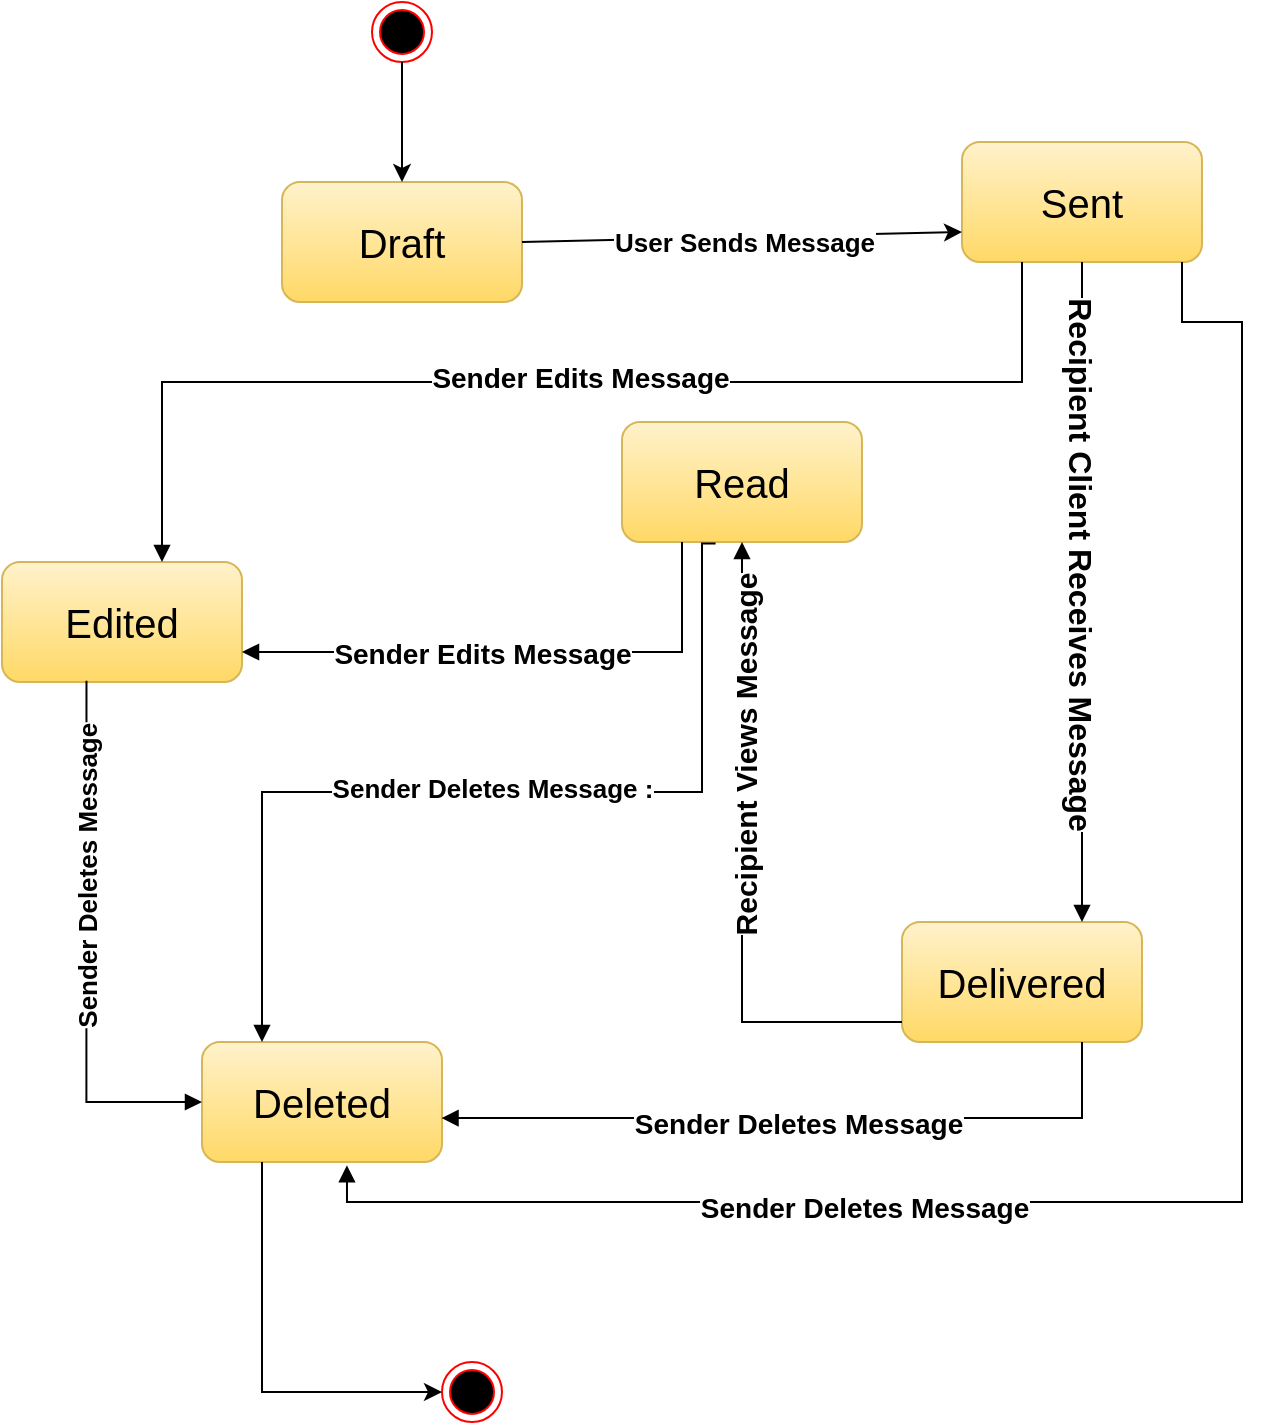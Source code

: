 <mxfile version="24.7.8" pages="3">
  <diagram id="hQALo9qd5UZZ_pnn8Rl8" name="Page-1">
    <mxGraphModel dx="1167" dy="699" grid="1" gridSize="10" guides="1" tooltips="1" connect="1" arrows="1" fold="1" page="1" pageScale="1" pageWidth="827" pageHeight="1169" math="0" shadow="0">
      <root>
        <mxCell id="0" />
        <mxCell id="1" parent="0" />
        <mxCell id="6cccSP1-q7xdnucY7174-1" value="" style="ellipse;html=1;shape=endState;fillColor=#000000;strokeColor=#ff0000;" vertex="1" parent="1">
          <mxGeometry x="390" y="810" width="30" height="30" as="geometry" />
        </mxCell>
        <mxCell id="6cccSP1-q7xdnucY7174-2" value="" style="ellipse;html=1;shape=endState;fillColor=#000000;strokeColor=#ff0000;" vertex="1" parent="1">
          <mxGeometry x="355" y="130" width="30" height="30" as="geometry" />
        </mxCell>
        <mxCell id="6cccSP1-q7xdnucY7174-10" value="&lt;span style=&quot;font-size: 20px;&quot;&gt;Sent&lt;/span&gt;" style="rounded=1;whiteSpace=wrap;html=1;fillColor=#fff2cc;strokeColor=#d6b656;gradientColor=#ffd966;" vertex="1" parent="1">
          <mxGeometry x="650" y="200" width="120" height="60" as="geometry" />
        </mxCell>
        <mxCell id="6cccSP1-q7xdnucY7174-11" value="&lt;span style=&quot;font-size: 20px;&quot;&gt;Read&lt;/span&gt;" style="rounded=1;whiteSpace=wrap;html=1;fillColor=#fff2cc;strokeColor=#d6b656;gradientColor=#ffd966;" vertex="1" parent="1">
          <mxGeometry x="480" y="340" width="120" height="60" as="geometry" />
        </mxCell>
        <mxCell id="6cccSP1-q7xdnucY7174-12" value="&lt;span style=&quot;font-size: 20px;&quot;&gt;Draft&lt;/span&gt;" style="rounded=1;whiteSpace=wrap;html=1;fillColor=#fff2cc;strokeColor=#d6b656;gradientColor=#ffd966;" vertex="1" parent="1">
          <mxGeometry x="310" y="220" width="120" height="60" as="geometry" />
        </mxCell>
        <mxCell id="6cccSP1-q7xdnucY7174-13" value="&lt;span style=&quot;font-size: 20px;&quot;&gt;Deleted&lt;/span&gt;" style="rounded=1;whiteSpace=wrap;html=1;fillColor=#fff2cc;strokeColor=#d6b656;gradientColor=#ffd966;" vertex="1" parent="1">
          <mxGeometry x="270" y="650" width="120" height="60" as="geometry" />
        </mxCell>
        <mxCell id="6cccSP1-q7xdnucY7174-14" value="&lt;span style=&quot;font-size: 20px;&quot;&gt;Edited&lt;/span&gt;" style="rounded=1;whiteSpace=wrap;html=1;fillColor=#fff2cc;strokeColor=#d6b656;gradientColor=#ffd966;" vertex="1" parent="1">
          <mxGeometry x="170" y="410" width="120" height="60" as="geometry" />
        </mxCell>
        <mxCell id="6cccSP1-q7xdnucY7174-15" value="&lt;span style=&quot;font-size: 20px;&quot;&gt;Delivered&lt;/span&gt;" style="rounded=1;whiteSpace=wrap;html=1;fillColor=#fff2cc;strokeColor=#d6b656;gradientColor=#ffd966;" vertex="1" parent="1">
          <mxGeometry x="620" y="590" width="120" height="60" as="geometry" />
        </mxCell>
        <mxCell id="6cccSP1-q7xdnucY7174-16" value="" style="endArrow=classic;html=1;rounded=0;exitX=0.5;exitY=1;exitDx=0;exitDy=0;" edge="1" parent="1" source="6cccSP1-q7xdnucY7174-2" target="6cccSP1-q7xdnucY7174-12">
          <mxGeometry width="50" height="50" relative="1" as="geometry">
            <mxPoint x="530" y="450" as="sourcePoint" />
            <mxPoint x="580" y="400" as="targetPoint" />
            <Array as="points" />
          </mxGeometry>
        </mxCell>
        <mxCell id="6cccSP1-q7xdnucY7174-17" value="" style="endArrow=classic;html=1;rounded=0;entryX=0;entryY=0.75;entryDx=0;entryDy=0;" edge="1" parent="1" target="6cccSP1-q7xdnucY7174-10">
          <mxGeometry width="50" height="50" relative="1" as="geometry">
            <mxPoint x="430" y="250" as="sourcePoint" />
            <mxPoint x="480" y="200" as="targetPoint" />
          </mxGeometry>
        </mxCell>
        <mxCell id="6cccSP1-q7xdnucY7174-18" value="&lt;font style=&quot;font-size: 13px;&quot;&gt;&lt;b&gt;User Sends Message&lt;/b&gt;&lt;/font&gt;" style="edgeLabel;html=1;align=center;verticalAlign=middle;resizable=0;points=[];" vertex="1" connectable="0" parent="6cccSP1-q7xdnucY7174-17">
          <mxGeometry x="-0.004" relative="1" as="geometry">
            <mxPoint x="1" y="2" as="offset" />
          </mxGeometry>
        </mxCell>
        <mxCell id="6cccSP1-q7xdnucY7174-20" value="dispatch" style="html=1;verticalAlign=middle;endArrow=block;curved=0;rounded=0;exitX=0.5;exitY=1;exitDx=0;exitDy=0;horizontal=0;" edge="1" parent="1" source="6cccSP1-q7xdnucY7174-10">
          <mxGeometry width="80" relative="1" as="geometry">
            <mxPoint x="700" y="320" as="sourcePoint" />
            <mxPoint x="710" y="590" as="targetPoint" />
          </mxGeometry>
        </mxCell>
        <mxCell id="6cccSP1-q7xdnucY7174-21" value="&lt;font style=&quot;font-size: 16px;&quot;&gt;&lt;b&gt;Recipient Client Receives Message&lt;/b&gt;&lt;/font&gt;" style="edgeLabel;html=1;align=center;verticalAlign=middle;resizable=0;points=[];rotation=90;" vertex="1" connectable="0" parent="6cccSP1-q7xdnucY7174-20">
          <mxGeometry x="0.063" y="-4" relative="1" as="geometry">
            <mxPoint x="4" y="-25" as="offset" />
          </mxGeometry>
        </mxCell>
        <mxCell id="6cccSP1-q7xdnucY7174-22" value="&lt;font style=&quot;font-size: 15px;&quot;&gt;&lt;b&gt;Recipient Views Message&lt;/b&gt;&lt;/font&gt;" style="html=1;verticalAlign=bottom;endArrow=block;rounded=0;edgeStyle=orthogonalEdgeStyle;horizontal=0;entryX=0.5;entryY=1;entryDx=0;entryDy=0;" edge="1" parent="1" target="6cccSP1-q7xdnucY7174-11">
          <mxGeometry x="0.316" y="-10" width="80" relative="1" as="geometry">
            <mxPoint x="620" y="640" as="sourcePoint" />
            <mxPoint x="540" y="420" as="targetPoint" />
            <Array as="points">
              <mxPoint x="540" y="640" />
            </Array>
            <mxPoint as="offset" />
          </mxGeometry>
        </mxCell>
        <mxCell id="6cccSP1-q7xdnucY7174-23" value="" style="html=1;verticalAlign=bottom;endArrow=block;rounded=0;edgeStyle=orthogonalEdgeStyle;exitX=0.25;exitY=1;exitDx=0;exitDy=0;" edge="1" parent="1" source="6cccSP1-q7xdnucY7174-10">
          <mxGeometry width="80" relative="1" as="geometry">
            <mxPoint x="690" y="341" as="sourcePoint" />
            <mxPoint x="250" y="410" as="targetPoint" />
            <Array as="points">
              <mxPoint x="680" y="320" />
              <mxPoint x="250" y="320" />
            </Array>
          </mxGeometry>
        </mxCell>
        <mxCell id="6cccSP1-q7xdnucY7174-25" value="&lt;font style=&quot;font-size: 14px;&quot;&gt;&lt;b&gt;Sender Edits Message&lt;/b&gt;&lt;/font&gt;" style="edgeLabel;html=1;align=center;verticalAlign=middle;resizable=0;points=[];" vertex="1" connectable="0" parent="6cccSP1-q7xdnucY7174-23">
          <mxGeometry x="-0.031" y="-2" relative="1" as="geometry">
            <mxPoint as="offset" />
          </mxGeometry>
        </mxCell>
        <mxCell id="6cccSP1-q7xdnucY7174-26" value="" style="html=1;verticalAlign=bottom;endArrow=block;rounded=0;entryX=1;entryY=0.75;entryDx=0;entryDy=0;edgeStyle=orthogonalEdgeStyle;exitX=0.25;exitY=1;exitDx=0;exitDy=0;" edge="1" parent="1" source="6cccSP1-q7xdnucY7174-11" target="6cccSP1-q7xdnucY7174-14">
          <mxGeometry width="80" relative="1" as="geometry">
            <mxPoint x="400" y="450" as="sourcePoint" />
            <mxPoint x="480" y="450" as="targetPoint" />
          </mxGeometry>
        </mxCell>
        <mxCell id="6cccSP1-q7xdnucY7174-27" value="&lt;font style=&quot;font-size: 14px;&quot;&gt;&lt;b&gt;Sender Edits Message&lt;/b&gt;&lt;/font&gt;" style="edgeLabel;html=1;align=center;verticalAlign=middle;resizable=0;points=[];" vertex="1" connectable="0" parent="6cccSP1-q7xdnucY7174-26">
          <mxGeometry x="0.021" y="1" relative="1" as="geometry">
            <mxPoint x="-15" as="offset" />
          </mxGeometry>
        </mxCell>
        <mxCell id="6cccSP1-q7xdnucY7174-28" value="" style="endArrow=block;endFill=1;html=1;edgeStyle=orthogonalEdgeStyle;align=left;verticalAlign=top;rounded=0;entryX=0.604;entryY=1.028;entryDx=0;entryDy=0;entryPerimeter=0;" edge="1" parent="1" target="6cccSP1-q7xdnucY7174-13">
          <mxGeometry x="-1" relative="1" as="geometry">
            <mxPoint x="760" y="260" as="sourcePoint" />
            <mxPoint x="680" y="500" as="targetPoint" />
            <Array as="points">
              <mxPoint x="760" y="260" />
              <mxPoint x="760" y="290" />
              <mxPoint x="790" y="290" />
              <mxPoint x="790" y="730" />
              <mxPoint x="342" y="730" />
            </Array>
          </mxGeometry>
        </mxCell>
        <mxCell id="6cccSP1-q7xdnucY7174-33" value="&lt;font style=&quot;font-size: 14px;&quot;&gt;&lt;b&gt;Sender Deletes Message&lt;/b&gt;&lt;/font&gt;" style="edgeLabel;html=1;align=center;verticalAlign=middle;resizable=0;points=[];" vertex="1" connectable="0" parent="6cccSP1-q7xdnucY7174-28">
          <mxGeometry x="0.427" y="3" relative="1" as="geometry">
            <mxPoint as="offset" />
          </mxGeometry>
        </mxCell>
        <mxCell id="6cccSP1-q7xdnucY7174-35" value="" style="html=1;verticalAlign=bottom;endArrow=block;rounded=0;entryX=0.998;entryY=0.634;entryDx=0;entryDy=0;entryPerimeter=0;edgeStyle=orthogonalEdgeStyle;exitX=0.75;exitY=1;exitDx=0;exitDy=0;" edge="1" parent="1" source="6cccSP1-q7xdnucY7174-15" target="6cccSP1-q7xdnucY7174-13">
          <mxGeometry width="80" relative="1" as="geometry">
            <mxPoint x="710" y="660" as="sourcePoint" />
            <mxPoint x="540" y="670" as="targetPoint" />
            <Array as="points">
              <mxPoint x="710" y="688" />
            </Array>
          </mxGeometry>
        </mxCell>
        <mxCell id="6cccSP1-q7xdnucY7174-36" value="&lt;font style=&quot;font-size: 14px;&quot;&gt;&lt;b&gt;Sender Deletes Message&lt;/b&gt;&lt;/font&gt;" style="edgeLabel;html=1;align=center;verticalAlign=middle;resizable=0;points=[];" vertex="1" connectable="0" parent="6cccSP1-q7xdnucY7174-35">
          <mxGeometry x="0.007" y="3" relative="1" as="geometry">
            <mxPoint as="offset" />
          </mxGeometry>
        </mxCell>
        <mxCell id="6cccSP1-q7xdnucY7174-37" value="" style="html=1;verticalAlign=bottom;endArrow=block;rounded=0;exitX=0.39;exitY=1.013;exitDx=0;exitDy=0;exitPerimeter=0;edgeStyle=orthogonalEdgeStyle;" edge="1" parent="1" source="6cccSP1-q7xdnucY7174-11" target="6cccSP1-q7xdnucY7174-13">
          <mxGeometry width="80" relative="1" as="geometry">
            <mxPoint x="380" y="580" as="sourcePoint" />
            <mxPoint x="460" y="580" as="targetPoint" />
            <Array as="points">
              <mxPoint x="520" y="401" />
              <mxPoint x="520" y="525" />
              <mxPoint x="300" y="525" />
            </Array>
          </mxGeometry>
        </mxCell>
        <mxCell id="6cccSP1-q7xdnucY7174-38" value="&lt;font style=&quot;font-size: 13px;&quot;&gt;&lt;b&gt;Sender Deletes Message :&lt;/b&gt;&lt;/font&gt;" style="edgeLabel;html=1;align=center;verticalAlign=middle;resizable=0;points=[];" vertex="1" connectable="0" parent="6cccSP1-q7xdnucY7174-37">
          <mxGeometry x="-0.006" y="-2" relative="1" as="geometry">
            <mxPoint as="offset" />
          </mxGeometry>
        </mxCell>
        <mxCell id="6cccSP1-q7xdnucY7174-39" value="&lt;font style=&quot;font-size: 13px;&quot;&gt;&lt;b&gt;Sender Deletes Message&lt;/b&gt;&lt;/font&gt;" style="html=1;verticalAlign=bottom;endArrow=block;rounded=0;exitX=0.352;exitY=0.99;exitDx=0;exitDy=0;exitPerimeter=0;entryX=0;entryY=0.5;entryDx=0;entryDy=0;edgeStyle=orthogonalEdgeStyle;horizontal=0;" edge="1" parent="1" source="6cccSP1-q7xdnucY7174-14" target="6cccSP1-q7xdnucY7174-13">
          <mxGeometry x="-0.251" y="8" width="80" relative="1" as="geometry">
            <mxPoint x="180" y="560" as="sourcePoint" />
            <mxPoint x="260" y="560" as="targetPoint" />
            <Array as="points">
              <mxPoint x="212" y="680" />
            </Array>
            <mxPoint as="offset" />
          </mxGeometry>
        </mxCell>
        <mxCell id="6cccSP1-q7xdnucY7174-40" value="" style="endArrow=classic;html=1;rounded=0;entryX=0;entryY=0.5;entryDx=0;entryDy=0;exitX=0.25;exitY=1;exitDx=0;exitDy=0;edgeStyle=orthogonalEdgeStyle;" edge="1" parent="1" source="6cccSP1-q7xdnucY7174-13" target="6cccSP1-q7xdnucY7174-1">
          <mxGeometry width="50" height="50" relative="1" as="geometry">
            <mxPoint x="340" y="800" as="sourcePoint" />
            <mxPoint x="390" y="750" as="targetPoint" />
          </mxGeometry>
        </mxCell>
      </root>
    </mxGraphModel>
  </diagram>
  <diagram id="KCthkGhR62opzVbG7hkl" name="Page-2">
    <mxGraphModel dx="1578" dy="786" grid="1" gridSize="10" guides="1" tooltips="1" connect="1" arrows="1" fold="1" page="1" pageScale="1" pageWidth="827" pageHeight="1169" math="0" shadow="0">
      <root>
        <mxCell id="0" />
        <mxCell id="1" parent="0" />
        <mxCell id="nFlIX1VMYEds2hBwtuZr-1" value="" style="ellipse;html=1;shape=endState;fillColor=#000000;strokeColor=#ff0000;" vertex="1" parent="1">
          <mxGeometry x="414" y="760" width="30" height="30" as="geometry" />
        </mxCell>
        <mxCell id="nFlIX1VMYEds2hBwtuZr-2" value="" style="ellipse;html=1;shape=endState;fillColor=#000000;strokeColor=#ff0000;" vertex="1" parent="1">
          <mxGeometry x="255" y="120" width="30" height="30" as="geometry" />
        </mxCell>
        <mxCell id="nFlIX1VMYEds2hBwtuZr-3" value="&lt;span style=&quot;font-size: 20px;&quot;&gt;Online&lt;/span&gt;" style="rounded=1;whiteSpace=wrap;html=1;fillColor=#fff2cc;strokeColor=#d6b656;gradientColor=#ffd966;" vertex="1" parent="1">
          <mxGeometry x="650" y="190" width="120" height="70" as="geometry" />
        </mxCell>
        <mxCell id="nFlIX1VMYEds2hBwtuZr-4" value="&lt;span style=&quot;font-size: 20px;&quot;&gt;Typing&lt;/span&gt;" style="rounded=1;whiteSpace=wrap;html=1;fillColor=#fff2cc;strokeColor=#d6b656;gradientColor=#ffd966;" vertex="1" parent="1">
          <mxGeometry x="180" y="490" width="120" height="60" as="geometry" />
        </mxCell>
        <mxCell id="nFlIX1VMYEds2hBwtuZr-5" value="&lt;span style=&quot;font-size: 20px;&quot;&gt;Offline&lt;/span&gt;" style="rounded=1;whiteSpace=wrap;html=1;fillColor=#fff2cc;strokeColor=#d6b656;gradientColor=#ffd966;" vertex="1" parent="1">
          <mxGeometry x="210" y="230" width="120" height="60" as="geometry" />
        </mxCell>
        <mxCell id="nFlIX1VMYEds2hBwtuZr-8" value="&lt;span style=&quot;font-size: 20px;&quot;&gt;Away (Idle)&lt;/span&gt;" style="rounded=1;whiteSpace=wrap;html=1;fillColor=#fff2cc;strokeColor=#d6b656;gradientColor=#ffd966;" vertex="1" parent="1">
          <mxGeometry x="620" y="590" width="120" height="60" as="geometry" />
        </mxCell>
        <mxCell id="nFlIX1VMYEds2hBwtuZr-9" value="" style="endArrow=classic;html=1;rounded=0;exitX=0.5;exitY=1;exitDx=0;exitDy=0;" edge="1" parent="1" source="nFlIX1VMYEds2hBwtuZr-2" target="nFlIX1VMYEds2hBwtuZr-5">
          <mxGeometry width="50" height="50" relative="1" as="geometry">
            <mxPoint x="530" y="450" as="sourcePoint" />
            <mxPoint x="580" y="400" as="targetPoint" />
            <Array as="points" />
          </mxGeometry>
        </mxCell>
        <mxCell id="nFlIX1VMYEds2hBwtuZr-10" value="" style="endArrow=classic;html=1;rounded=0;entryX=0;entryY=0.75;entryDx=0;entryDy=0;exitX=1;exitY=0.25;exitDx=0;exitDy=0;" edge="1" parent="1" target="nFlIX1VMYEds2hBwtuZr-3" source="nFlIX1VMYEds2hBwtuZr-5">
          <mxGeometry width="50" height="50" relative="1" as="geometry">
            <mxPoint x="340" y="250" as="sourcePoint" />
            <mxPoint x="480" y="200" as="targetPoint" />
          </mxGeometry>
        </mxCell>
        <mxCell id="nFlIX1VMYEds2hBwtuZr-11" value="&lt;span style=&quot;font-size: 13px;&quot;&gt;&lt;b&gt;User Logs In / App Opens&lt;/b&gt;&lt;/span&gt;" style="edgeLabel;html=1;align=center;verticalAlign=middle;resizable=0;points=[];" vertex="1" connectable="0" parent="nFlIX1VMYEds2hBwtuZr-10">
          <mxGeometry x="-0.004" relative="1" as="geometry">
            <mxPoint x="1" y="2" as="offset" />
          </mxGeometry>
        </mxCell>
        <mxCell id="nFlIX1VMYEds2hBwtuZr-12" value="dispatch" style="html=1;verticalAlign=middle;endArrow=block;curved=0;rounded=0;exitX=0.5;exitY=1;exitDx=0;exitDy=0;horizontal=0;" edge="1" parent="1" source="nFlIX1VMYEds2hBwtuZr-3">
          <mxGeometry width="80" relative="1" as="geometry">
            <mxPoint x="700" y="320" as="sourcePoint" />
            <mxPoint x="710" y="590" as="targetPoint" />
            <Array as="points">
              <mxPoint x="710" y="490" />
            </Array>
          </mxGeometry>
        </mxCell>
        <mxCell id="nFlIX1VMYEds2hBwtuZr-13" value="&lt;span style=&quot;font-size: 16px;&quot;&gt;&lt;b&gt;Inactivity Timeout&lt;/b&gt;&lt;/span&gt;" style="edgeLabel;html=1;align=center;verticalAlign=middle;resizable=0;points=[];rotation=90;" vertex="1" connectable="0" parent="nFlIX1VMYEds2hBwtuZr-12">
          <mxGeometry x="0.063" y="-4" relative="1" as="geometry">
            <mxPoint x="4" y="-35" as="offset" />
          </mxGeometry>
        </mxCell>
        <mxCell id="nFlIX1VMYEds2hBwtuZr-14" value="&lt;font style=&quot;font-size: 15px;&quot;&gt;&lt;b&gt;Recipient Views Message&lt;/b&gt;&lt;/font&gt;" style="html=1;verticalAlign=bottom;endArrow=block;rounded=0;edgeStyle=orthogonalEdgeStyle;horizontal=1;entryX=1;entryY=0.25;entryDx=0;entryDy=0;" edge="1" parent="1" target="nFlIX1VMYEds2hBwtuZr-4">
          <mxGeometry x="0.158" y="10" width="80" relative="1" as="geometry">
            <mxPoint x="620" y="638" as="sourcePoint" />
            <mxPoint x="300" y="470" as="targetPoint" />
            <Array as="points">
              <mxPoint x="600" y="638" />
              <mxPoint x="600" y="500" />
              <mxPoint x="330" y="500" />
              <mxPoint x="330" y="505" />
            </Array>
            <mxPoint as="offset" />
          </mxGeometry>
        </mxCell>
        <mxCell id="nFlIX1VMYEds2hBwtuZr-25" value="&lt;font style=&quot;font-size: 13px;&quot;&gt;&lt;b&gt;Sender Deletes Message&lt;/b&gt;&lt;/font&gt;" style="html=1;verticalAlign=bottom;endArrow=block;rounded=0;exitX=0.352;exitY=0.99;exitDx=0;exitDy=0;exitPerimeter=0;entryX=0;entryY=0.5;entryDx=0;entryDy=0;edgeStyle=orthogonalEdgeStyle;horizontal=0;" edge="1" parent="1" source="nFlIX1VMYEds2hBwtuZr-7">
          <mxGeometry x="-0.251" y="8" width="80" relative="1" as="geometry">
            <mxPoint x="180" y="560" as="sourcePoint" />
            <mxPoint x="270" y="680" as="targetPoint" />
            <Array as="points">
              <mxPoint x="212" y="680" />
            </Array>
            <mxPoint as="offset" />
          </mxGeometry>
        </mxCell>
        <mxCell id="nFlIX1VMYEds2hBwtuZr-26" value="" style="endArrow=classic;html=1;rounded=0;edgeStyle=orthogonalEdgeStyle;" edge="1" parent="1">
          <mxGeometry width="50" height="50" relative="1" as="geometry">
            <mxPoint x="230" y="230" as="sourcePoint" />
            <mxPoint x="420" y="770" as="targetPoint" />
            <Array as="points">
              <mxPoint x="230" y="200" />
              <mxPoint x="30" y="200" />
              <mxPoint x="30" y="720" />
              <mxPoint x="390" y="720" />
            </Array>
          </mxGeometry>
        </mxCell>
        <mxCell id="nFlIX1VMYEds2hBwtuZr-29" value="&lt;font style=&quot;font-size: 14px;&quot;&gt;&lt;b&gt;User Becomes Active&lt;/b&gt;&lt;/font&gt;" style="html=1;verticalAlign=bottom;endArrow=block;rounded=0;exitX=1;exitY=0.5;exitDx=0;exitDy=0;entryX=1;entryY=0.5;entryDx=0;entryDy=0;edgeStyle=orthogonalEdgeStyle;horizontal=0;" edge="1" parent="1" source="nFlIX1VMYEds2hBwtuZr-8" target="nFlIX1VMYEds2hBwtuZr-3">
          <mxGeometry y="-10" width="80" relative="1" as="geometry">
            <mxPoint x="730" y="480" as="sourcePoint" />
            <mxPoint x="810" y="480" as="targetPoint" />
            <mxPoint as="offset" />
          </mxGeometry>
        </mxCell>
        <mxCell id="nFlIX1VMYEds2hBwtuZr-30" value="" style="endArrow=classic;html=1;rounded=0;entryX=0.892;entryY=-0.027;entryDx=0;entryDy=0;exitX=0.25;exitY=1;exitDx=0;exitDy=0;edgeStyle=orthogonalEdgeStyle;entryPerimeter=0;" edge="1" parent="1" source="nFlIX1VMYEds2hBwtuZr-3" target="nFlIX1VMYEds2hBwtuZr-4">
          <mxGeometry width="50" height="50" relative="1" as="geometry">
            <mxPoint x="430" y="320" as="sourcePoint" />
            <mxPoint x="520" y="435" as="targetPoint" />
            <Array as="points">
              <mxPoint x="680" y="380" />
              <mxPoint x="287" y="380" />
            </Array>
          </mxGeometry>
        </mxCell>
        <mxCell id="nFlIX1VMYEds2hBwtuZr-31" value="&lt;font style=&quot;font-size: 14px;&quot;&gt;&lt;b&gt;User Starts Typing&lt;/b&gt;&lt;/font&gt;" style="edgeLabel;html=1;align=center;verticalAlign=middle;resizable=0;points=[];" vertex="1" connectable="0" parent="nFlIX1VMYEds2hBwtuZr-30">
          <mxGeometry x="-0.01" y="2" relative="1" as="geometry">
            <mxPoint as="offset" />
          </mxGeometry>
        </mxCell>
        <mxCell id="nFlIX1VMYEds2hBwtuZr-33" value="" style="endArrow=classic;html=1;rounded=0;entryX=0.942;entryY=0.02;entryDx=0;entryDy=0;exitX=0;exitY=0.25;exitDx=0;exitDy=0;edgeStyle=orthogonalEdgeStyle;entryPerimeter=0;" edge="1" parent="1" source="nFlIX1VMYEds2hBwtuZr-3" target="nFlIX1VMYEds2hBwtuZr-5">
          <mxGeometry width="50" height="50" relative="1" as="geometry">
            <mxPoint x="550" y="202.5" as="sourcePoint" />
            <mxPoint x="640" y="317.5" as="targetPoint" />
            <Array as="points">
              <mxPoint x="650" y="180" />
              <mxPoint x="360" y="180" />
              <mxPoint x="360" y="200" />
              <mxPoint x="323" y="200" />
            </Array>
          </mxGeometry>
        </mxCell>
        <mxCell id="nFlIX1VMYEds2hBwtuZr-37" value="&lt;font style=&quot;font-size: 14px;&quot;&gt;&lt;b&gt;User Logs Out / App Closed&lt;/b&gt;&lt;/font&gt;" style="edgeLabel;html=1;align=center;verticalAlign=middle;resizable=0;points=[];" vertex="1" connectable="0" parent="nFlIX1VMYEds2hBwtuZr-33">
          <mxGeometry x="-0.094" y="1" relative="1" as="geometry">
            <mxPoint as="offset" />
          </mxGeometry>
        </mxCell>
        <mxCell id="nFlIX1VMYEds2hBwtuZr-34" value="" style="endArrow=classic;html=1;rounded=0;entryX=0.122;entryY=1.04;entryDx=0;entryDy=0;exitX=0.5;exitY=0;exitDx=0;exitDy=0;edgeStyle=orthogonalEdgeStyle;entryPerimeter=0;" edge="1" parent="1" source="nFlIX1VMYEds2hBwtuZr-4" target="nFlIX1VMYEds2hBwtuZr-3">
          <mxGeometry width="50" height="50" relative="1" as="geometry">
            <mxPoint x="230" y="370" as="sourcePoint" />
            <mxPoint x="320" y="485" as="targetPoint" />
            <Array as="points">
              <mxPoint x="240" y="350" />
              <mxPoint x="665" y="350" />
            </Array>
          </mxGeometry>
        </mxCell>
        <mxCell id="nFlIX1VMYEds2hBwtuZr-35" value="&lt;span style=&quot;font-size: 14px;&quot;&gt;&lt;b&gt;User Stops Typing / Sends Message&lt;/b&gt;&lt;/span&gt;" style="edgeLabel;html=1;align=center;verticalAlign=middle;resizable=0;points=[];" vertex="1" connectable="0" parent="nFlIX1VMYEds2hBwtuZr-34">
          <mxGeometry x="0.006" y="3" relative="1" as="geometry">
            <mxPoint as="offset" />
          </mxGeometry>
        </mxCell>
        <mxCell id="nFlIX1VMYEds2hBwtuZr-38" value="" style="html=1;verticalAlign=bottom;endArrow=block;rounded=0;entryX=0;entryY=0.75;entryDx=0;entryDy=0;exitX=0.5;exitY=1;exitDx=0;exitDy=0;edgeStyle=orthogonalEdgeStyle;" edge="1" parent="1" source="nFlIX1VMYEds2hBwtuZr-8" target="nFlIX1VMYEds2hBwtuZr-5">
          <mxGeometry width="80" relative="1" as="geometry">
            <mxPoint x="460" y="590" as="sourcePoint" />
            <mxPoint x="200" y="550" as="targetPoint" />
            <Array as="points">
              <mxPoint x="680" y="660" />
              <mxPoint x="120" y="660" />
              <mxPoint x="120" y="275" />
            </Array>
          </mxGeometry>
        </mxCell>
        <mxCell id="nFlIX1VMYEds2hBwtuZr-39" value="&lt;font style=&quot;font-size: 13px;&quot;&gt;&lt;b&gt;User Logs Out / App Closed&lt;/b&gt;&lt;/font&gt;" style="edgeLabel;html=1;align=center;verticalAlign=middle;resizable=0;points=[];" vertex="1" connectable="0" parent="nFlIX1VMYEds2hBwtuZr-38">
          <mxGeometry x="-0.455" y="-3" relative="1" as="geometry">
            <mxPoint as="offset" />
          </mxGeometry>
        </mxCell>
        <mxCell id="nFlIX1VMYEds2hBwtuZr-43" value="" style="endArrow=classic;html=1;rounded=0;exitX=0.25;exitY=1;exitDx=0;exitDy=0;edgeStyle=orthogonalEdgeStyle;horizontal=0;" edge="1" parent="1">
          <mxGeometry width="50" height="50" relative="1" as="geometry">
            <mxPoint x="180" y="520" as="sourcePoint" />
            <mxPoint x="220" y="290" as="targetPoint" />
            <Array as="points">
              <mxPoint x="180" y="521" />
              <mxPoint x="170" y="521" />
              <mxPoint x="170" y="310" />
              <mxPoint x="220" y="310" />
            </Array>
          </mxGeometry>
        </mxCell>
        <mxCell id="nFlIX1VMYEds2hBwtuZr-44" value="&lt;font style=&quot;font-size: 14px;&quot;&gt;&lt;b&gt;Connection Lost&lt;/b&gt;&lt;/font&gt;" style="edgeLabel;html=1;align=center;verticalAlign=middle;resizable=0;points=[];rotation=270;" vertex="1" connectable="0" parent="nFlIX1VMYEds2hBwtuZr-43">
          <mxGeometry x="-0.149" y="5" relative="1" as="geometry">
            <mxPoint x="5" as="offset" />
          </mxGeometry>
        </mxCell>
        <mxCell id="nFlIX1VMYEds2hBwtuZr-45" value="" style="endArrow=classic;html=1;rounded=0;edgeStyle=orthogonalEdgeStyle;exitX=0.85;exitY=1.007;exitDx=0;exitDy=0;exitPerimeter=0;entryX=0;entryY=0.25;entryDx=0;entryDy=0;" edge="1" parent="1" source="nFlIX1VMYEds2hBwtuZr-8" target="nFlIX1VMYEds2hBwtuZr-5">
          <mxGeometry width="50" height="50" relative="1" as="geometry">
            <mxPoint x="710" y="660" as="sourcePoint" />
            <mxPoint x="200" y="250" as="targetPoint" />
            <Array as="points">
              <mxPoint x="722" y="690" />
              <mxPoint x="70" y="690" />
              <mxPoint x="70" y="245" />
            </Array>
          </mxGeometry>
        </mxCell>
        <mxCell id="nFlIX1VMYEds2hBwtuZr-46" value="Text" style="edgeLabel;html=1;align=center;verticalAlign=middle;resizable=0;points=[];" vertex="1" connectable="0" parent="nFlIX1VMYEds2hBwtuZr-45">
          <mxGeometry x="-0.431" y="-1" relative="1" as="geometry">
            <mxPoint as="offset" />
          </mxGeometry>
        </mxCell>
        <mxCell id="nFlIX1VMYEds2hBwtuZr-49" value="&lt;b style=&quot;font-size: 14px;&quot;&gt;Connection Lost&lt;/b&gt;" style="edgeLabel;html=1;align=center;verticalAlign=middle;resizable=0;points=[];" vertex="1" connectable="0" parent="nFlIX1VMYEds2hBwtuZr-45">
          <mxGeometry x="-0.436" y="-3" relative="1" as="geometry">
            <mxPoint as="offset" />
          </mxGeometry>
        </mxCell>
        <mxCell id="nFlIX1VMYEds2hBwtuZr-50" value="" style="endArrow=classic;html=1;rounded=0;entryX=0;entryY=0.5;entryDx=0;entryDy=0;edgeStyle=orthogonalEdgeStyle;exitX=0.56;exitY=-0.029;exitDx=0;exitDy=0;exitPerimeter=0;" edge="1" parent="1" source="nFlIX1VMYEds2hBwtuZr-3">
          <mxGeometry width="50" height="50" relative="1" as="geometry">
            <mxPoint x="710" y="130" as="sourcePoint" />
            <mxPoint x="300" y="235" as="targetPoint" />
            <Array as="points">
              <mxPoint x="717" y="130" />
              <mxPoint x="300" y="130" />
            </Array>
          </mxGeometry>
        </mxCell>
        <mxCell id="nFlIX1VMYEds2hBwtuZr-51" value="Text" style="edgeLabel;html=1;align=center;verticalAlign=middle;resizable=0;points=[];" vertex="1" connectable="0" parent="nFlIX1VMYEds2hBwtuZr-50">
          <mxGeometry x="-0.064" y="-1" relative="1" as="geometry">
            <mxPoint as="offset" />
          </mxGeometry>
        </mxCell>
        <mxCell id="nFlIX1VMYEds2hBwtuZr-52" value="&lt;b style=&quot;font-size: 14px;&quot;&gt;Connection Lost&lt;/b&gt;" style="edgeLabel;html=1;align=center;verticalAlign=middle;resizable=0;points=[];" vertex="1" connectable="0" parent="nFlIX1VMYEds2hBwtuZr-50">
          <mxGeometry x="-0.078" y="-1" relative="1" as="geometry">
            <mxPoint as="offset" />
          </mxGeometry>
        </mxCell>
      </root>
    </mxGraphModel>
  </diagram>
  <diagram id="BSC05GRvkhKcSeGL_OR_" name="Page-3">
    <mxGraphModel dx="1683" dy="839" grid="1" gridSize="10" guides="1" tooltips="1" connect="1" arrows="1" fold="1" page="1" pageScale="1" pageWidth="827" pageHeight="1169" math="0" shadow="0">
      <root>
        <mxCell id="0" />
        <mxCell id="1" parent="0" />
        <mxCell id="t4162dhBwt92UcGFu5Kr-1" value="" style="ellipse;html=1;shape=endState;fillColor=#000000;strokeColor=#ff0000;" vertex="1" parent="1">
          <mxGeometry x="390" y="810" width="30" height="30" as="geometry" />
        </mxCell>
        <mxCell id="t4162dhBwt92UcGFu5Kr-2" value="" style="ellipse;html=1;shape=endState;fillColor=#000000;strokeColor=#ff0000;" vertex="1" parent="1">
          <mxGeometry x="120" width="30" height="30" as="geometry" />
        </mxCell>
        <mxCell id="t4162dhBwt92UcGFu5Kr-3" value="&lt;span style=&quot;font-size: 20px;&quot;&gt;Sent&lt;/span&gt;" style="rounded=1;whiteSpace=wrap;html=1;fillColor=#fff2cc;strokeColor=#d6b656;gradientColor=#ffd966;" vertex="1" parent="1">
          <mxGeometry x="650" y="200" width="120" height="60" as="geometry" />
        </mxCell>
        <mxCell id="t4162dhBwt92UcGFu5Kr-4" value="&lt;span style=&quot;font-size: 20px;&quot;&gt;Awaiting Input&lt;/span&gt;" style="rounded=1;whiteSpace=wrap;html=1;fillColor=#fff2cc;strokeColor=#d6b656;gradientColor=#ffd966;" vertex="1" parent="1">
          <mxGeometry x="510" y="410" width="150" height="60" as="geometry" />
        </mxCell>
        <mxCell id="t4162dhBwt92UcGFu5Kr-5" value="&lt;span style=&quot;font-size: 20px;&quot;&gt;Generated&lt;/span&gt;" style="rounded=1;whiteSpace=wrap;html=1;fillColor=#fff2cc;strokeColor=#d6b656;gradientColor=#ffd966;" vertex="1" parent="1">
          <mxGeometry x="310" y="220" width="120" height="60" as="geometry" />
        </mxCell>
        <mxCell id="t4162dhBwt92UcGFu5Kr-6" value="&lt;span style=&quot;font-size: 20px;&quot;&gt;Failed&lt;/span&gt;" style="rounded=1;whiteSpace=wrap;html=1;fillColor=#fff2cc;strokeColor=#d6b656;gradientColor=#ffd966;" vertex="1" parent="1">
          <mxGeometry x="270" y="650" width="120" height="60" as="geometry" />
        </mxCell>
        <mxCell id="t4162dhBwt92UcGFu5Kr-7" value="&lt;span style=&quot;font-size: 20px;&quot;&gt;Expired&lt;/span&gt;" style="rounded=1;whiteSpace=wrap;html=1;fillColor=#fff2cc;strokeColor=#d6b656;gradientColor=#ffd966;" vertex="1" parent="1">
          <mxGeometry x="230" y="440" width="120" height="60" as="geometry" />
        </mxCell>
        <mxCell id="t4162dhBwt92UcGFu5Kr-8" value="&lt;span style=&quot;font-size: 20px;&quot;&gt;Verified&lt;/span&gt;" style="rounded=1;whiteSpace=wrap;html=1;fillColor=#fff2cc;strokeColor=#d6b656;gradientColor=#ffd966;" vertex="1" parent="1">
          <mxGeometry x="630" y="680" width="120" height="60" as="geometry" />
        </mxCell>
        <mxCell id="t4162dhBwt92UcGFu5Kr-9" value="" style="endArrow=classic;html=1;rounded=0;exitX=0.5;exitY=1;exitDx=0;exitDy=0;horizontal=0;edgeStyle=orthogonalEdgeStyle;" edge="1" parent="1" source="t4162dhBwt92UcGFu5Kr-2" target="t4162dhBwt92UcGFu5Kr-5">
          <mxGeometry width="50" height="50" relative="1" as="geometry">
            <mxPoint x="530" y="450" as="sourcePoint" />
            <mxPoint x="580" y="400" as="targetPoint" />
            <Array as="points">
              <mxPoint x="460" y="30" />
              <mxPoint x="460" y="200" />
              <mxPoint x="370" y="200" />
            </Array>
          </mxGeometry>
        </mxCell>
        <mxCell id="t4162dhBwt92UcGFu5Kr-28" value="&lt;b style=&quot;&quot;&gt;&lt;font style=&quot;font-size: 15px;&quot;&gt;OTP Requested by User&lt;/font&gt;&lt;/b&gt;" style="edgeLabel;html=1;align=center;verticalAlign=middle;resizable=0;points=[];rotation=0;" vertex="1" connectable="0" parent="t4162dhBwt92UcGFu5Kr-9">
          <mxGeometry x="0.061" y="3" relative="1" as="geometry">
            <mxPoint x="-106" y="3" as="offset" />
          </mxGeometry>
        </mxCell>
        <mxCell id="t4162dhBwt92UcGFu5Kr-10" value="" style="endArrow=classic;html=1;rounded=0;entryX=0;entryY=0.75;entryDx=0;entryDy=0;" edge="1" parent="1" target="t4162dhBwt92UcGFu5Kr-3">
          <mxGeometry width="50" height="50" relative="1" as="geometry">
            <mxPoint x="430" y="250" as="sourcePoint" />
            <mxPoint x="480" y="200" as="targetPoint" />
          </mxGeometry>
        </mxCell>
        <mxCell id="t4162dhBwt92UcGFu5Kr-11" value="&lt;b style=&quot;&quot;&gt;&lt;font style=&quot;font-size: 15px;&quot;&gt;OTP Dispatched to User&lt;/font&gt;&lt;/b&gt;" style="edgeLabel;html=1;align=center;verticalAlign=middle;resizable=0;points=[];" vertex="1" connectable="0" parent="t4162dhBwt92UcGFu5Kr-10">
          <mxGeometry x="-0.004" relative="1" as="geometry">
            <mxPoint x="1" y="2" as="offset" />
          </mxGeometry>
        </mxCell>
        <mxCell id="t4162dhBwt92UcGFu5Kr-12" value="dispatch" style="html=1;verticalAlign=middle;endArrow=block;rounded=0;exitX=1;exitY=0.25;exitDx=0;exitDy=0;horizontal=0;entryX=0.673;entryY=-0.013;entryDx=0;entryDy=0;entryPerimeter=0;edgeStyle=orthogonalEdgeStyle;" edge="1" parent="1" source="t4162dhBwt92UcGFu5Kr-4" target="t4162dhBwt92UcGFu5Kr-8">
          <mxGeometry width="80" relative="1" as="geometry">
            <mxPoint x="700" y="320" as="sourcePoint" />
            <mxPoint x="710" y="590" as="targetPoint" />
            <Array as="points">
              <mxPoint x="680" y="425" />
              <mxPoint x="680" y="420" />
              <mxPoint x="711" y="420" />
            </Array>
          </mxGeometry>
        </mxCell>
        <mxCell id="t4162dhBwt92UcGFu5Kr-13" value="&lt;span style=&quot;font-size: 16px;&quot;&gt;&lt;b&gt;User Enters Correct OTP&lt;/b&gt;&lt;/span&gt;" style="edgeLabel;html=1;align=center;verticalAlign=middle;resizable=0;points=[];rotation=90;" vertex="1" connectable="0" parent="t4162dhBwt92UcGFu5Kr-12">
          <mxGeometry x="0.063" y="-4" relative="1" as="geometry">
            <mxPoint x="3" y="30" as="offset" />
          </mxGeometry>
        </mxCell>
        <mxCell id="t4162dhBwt92UcGFu5Kr-26" value="" style="endArrow=classic;html=1;rounded=0;exitX=0.62;exitY=0.964;exitDx=0;exitDy=0;edgeStyle=orthogonalEdgeStyle;exitPerimeter=0;entryX=1;entryY=0.5;entryDx=0;entryDy=0;" edge="1" parent="1" source="t4162dhBwt92UcGFu5Kr-8" target="t4162dhBwt92UcGFu5Kr-1">
          <mxGeometry width="50" height="50" relative="1" as="geometry">
            <mxPoint x="340" y="800" as="sourcePoint" />
            <mxPoint x="440" y="825" as="targetPoint" />
            <Array as="points">
              <mxPoint x="704" y="770" />
              <mxPoint x="470" y="770" />
              <mxPoint x="470" y="825" />
            </Array>
          </mxGeometry>
        </mxCell>
        <mxCell id="t4162dhBwt92UcGFu5Kr-31" value="" style="endArrow=classic;html=1;rounded=0;entryX=0.2;entryY=0;entryDx=0;entryDy=0;exitX=0.25;exitY=1;exitDx=0;exitDy=0;edgeStyle=orthogonalEdgeStyle;entryPerimeter=0;" edge="1" parent="1" source="t4162dhBwt92UcGFu5Kr-3" target="t4162dhBwt92UcGFu5Kr-4">
          <mxGeometry width="50" height="50" relative="1" as="geometry">
            <mxPoint x="310" y="720" as="sourcePoint" />
            <mxPoint x="400" y="835" as="targetPoint" />
          </mxGeometry>
        </mxCell>
        <mxCell id="t4162dhBwt92UcGFu5Kr-32" value="&lt;font size=&quot;1&quot; style=&quot;&quot;&gt;&lt;b style=&quot;font-size: 14px;&quot;&gt;User Awaits Input&lt;/b&gt;&lt;/font&gt;" style="edgeLabel;html=1;align=center;verticalAlign=middle;resizable=0;points=[];" vertex="1" connectable="0" parent="t4162dhBwt92UcGFu5Kr-31">
          <mxGeometry x="-0.014" y="1" relative="1" as="geometry">
            <mxPoint as="offset" />
          </mxGeometry>
        </mxCell>
        <mxCell id="t4162dhBwt92UcGFu5Kr-33" value="" style="endArrow=classic;html=1;rounded=0;entryX=0.147;entryY=-0.02;entryDx=0;entryDy=0;exitX=0.064;exitY=-0.033;exitDx=0;exitDy=0;edgeStyle=orthogonalEdgeStyle;exitPerimeter=0;entryPerimeter=0;" edge="1" parent="1" source="t4162dhBwt92UcGFu5Kr-4" target="t4162dhBwt92UcGFu5Kr-7">
          <mxGeometry width="50" height="50" relative="1" as="geometry">
            <mxPoint x="310" y="720" as="sourcePoint" />
            <mxPoint x="400" y="835" as="targetPoint" />
            <Array as="points">
              <mxPoint x="520" y="300" />
              <mxPoint x="248" y="300" />
            </Array>
          </mxGeometry>
        </mxCell>
        <mxCell id="t4162dhBwt92UcGFu5Kr-34" value="Text" style="edgeLabel;html=1;align=center;verticalAlign=middle;resizable=0;points=[];" vertex="1" connectable="0" parent="t4162dhBwt92UcGFu5Kr-33">
          <mxGeometry x="-0.111" relative="1" as="geometry">
            <mxPoint as="offset" />
          </mxGeometry>
        </mxCell>
        <mxCell id="t4162dhBwt92UcGFu5Kr-35" value="&lt;b style=&quot;&quot;&gt;&lt;font style=&quot;font-size: 15px;&quot;&gt;OTP Validity Timeout&lt;/font&gt;&lt;/b&gt;" style="edgeLabel;html=1;align=center;verticalAlign=middle;resizable=0;points=[];" vertex="1" connectable="0" parent="t4162dhBwt92UcGFu5Kr-33">
          <mxGeometry x="-0.116" relative="1" as="geometry">
            <mxPoint as="offset" />
          </mxGeometry>
        </mxCell>
        <mxCell id="t4162dhBwt92UcGFu5Kr-36" value="" style="endArrow=classic;html=1;rounded=0;exitX=0;exitY=0.75;exitDx=0;exitDy=0;edgeStyle=orthogonalEdgeStyle;" edge="1" parent="1" source="t4162dhBwt92UcGFu5Kr-6">
          <mxGeometry width="50" height="50" relative="1" as="geometry">
            <mxPoint x="310" y="720" as="sourcePoint" />
            <mxPoint x="310" y="250" as="targetPoint" />
            <Array as="points">
              <mxPoint x="150" y="695" />
              <mxPoint x="150" y="250" />
              <mxPoint x="310" y="250" />
            </Array>
          </mxGeometry>
        </mxCell>
        <mxCell id="t4162dhBwt92UcGFu5Kr-37" value="&lt;b style=&quot;&quot;&gt;&lt;font style=&quot;font-size: 15px;&quot;&gt;User Requests New OTP&lt;/font&gt;&lt;/b&gt;" style="edgeLabel;html=1;align=center;verticalAlign=middle;resizable=0;points=[];rotation=270;" vertex="1" connectable="0" parent="t4162dhBwt92UcGFu5Kr-36">
          <mxGeometry x="-0.068" relative="1" as="geometry">
            <mxPoint as="offset" />
          </mxGeometry>
        </mxCell>
        <mxCell id="t4162dhBwt92UcGFu5Kr-39" value="" style="endArrow=classic;html=1;rounded=0;entryX=0;entryY=0.75;entryDx=0;entryDy=0;exitX=0;exitY=0.75;exitDx=0;exitDy=0;edgeStyle=orthogonalEdgeStyle;" edge="1" parent="1" source="t4162dhBwt92UcGFu5Kr-7" target="t4162dhBwt92UcGFu5Kr-5">
          <mxGeometry width="50" height="50" relative="1" as="geometry">
            <mxPoint x="310" y="720" as="sourcePoint" />
            <mxPoint x="400" y="835" as="targetPoint" />
            <Array as="points">
              <mxPoint x="210" y="485" />
              <mxPoint x="210" y="265" />
            </Array>
          </mxGeometry>
        </mxCell>
        <mxCell id="t4162dhBwt92UcGFu5Kr-40" value="&lt;font style=&quot;font-size: 13px;&quot;&gt;&lt;b&gt;User Requests New OTP&lt;/b&gt;&lt;/font&gt;" style="edgeLabel;html=1;align=center;verticalAlign=middle;resizable=0;points=[];rotation=270;" vertex="1" connectable="0" parent="t4162dhBwt92UcGFu5Kr-39">
          <mxGeometry x="-0.249" y="-2" relative="1" as="geometry">
            <mxPoint as="offset" />
          </mxGeometry>
        </mxCell>
        <mxCell id="t4162dhBwt92UcGFu5Kr-42" value="" style="html=1;verticalAlign=bottom;endArrow=block;rounded=0;entryX=0.613;entryY=-0.007;entryDx=0;entryDy=0;entryPerimeter=0;exitX=0.341;exitY=1.047;exitDx=0;exitDy=0;exitPerimeter=0;edgeStyle=orthogonalEdgeStyle;" edge="1" parent="1" source="t4162dhBwt92UcGFu5Kr-4" target="t4162dhBwt92UcGFu5Kr-6">
          <mxGeometry width="80" relative="1" as="geometry">
            <mxPoint x="400" y="584" as="sourcePoint" />
            <mxPoint x="480" y="584" as="targetPoint" />
            <Array as="points">
              <mxPoint x="561" y="530" />
              <mxPoint x="344" y="530" />
            </Array>
          </mxGeometry>
        </mxCell>
        <mxCell id="t4162dhBwt92UcGFu5Kr-43" value="&lt;b style=&quot;font-size: 14px;&quot;&gt;User Enters Incorrect OTP&lt;/b&gt;" style="edgeLabel;html=1;align=center;verticalAlign=middle;resizable=0;points=[];" vertex="1" connectable="0" parent="t4162dhBwt92UcGFu5Kr-42">
          <mxGeometry x="-0.156" y="1" relative="1" as="geometry">
            <mxPoint as="offset" />
          </mxGeometry>
        </mxCell>
      </root>
    </mxGraphModel>
  </diagram>
</mxfile>
